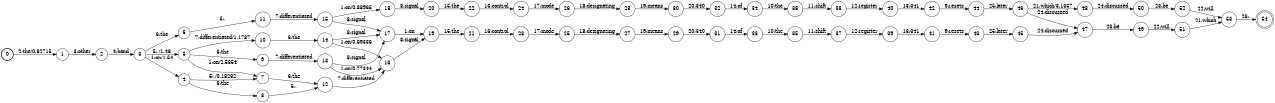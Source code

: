 digraph FST {
rankdir = LR;
size = "8.5,11";
label = "";
center = 1;
orientation = Portrait;
ranksep = "0.4";
nodesep = "0.25";
0 [label = "0", shape = circle, style = bold, fontsize = 14]
	0 -> 1 [label = "2:the/0.82715", fontsize = 14];
1 [label = "1", shape = circle, style = solid, fontsize = 14]
	1 -> 2 [label = "3:other", fontsize = 14];
2 [label = "2", shape = circle, style = solid, fontsize = 14]
	2 -> 3 [label = "4:hand", fontsize = 14];
3 [label = "3", shape = circle, style = solid, fontsize = 14]
	3 -> 4 [label = "1:on/1.54", fontsize = 14];
	3 -> 6 [label = "6:the", fontsize = 14];
	3 -> 5 [label = "5:,/1.46", fontsize = 14];
4 [label = "4", shape = circle, style = solid, fontsize = 14]
	4 -> 8 [label = "6:the", fontsize = 14];
	4 -> 7 [label = "5:,/0.18262", fontsize = 14];
5 [label = "5", shape = circle, style = solid, fontsize = 14]
	5 -> 7 [label = "1:on/2.5654", fontsize = 14];
	5 -> 9 [label = "6:the", fontsize = 14];
	5 -> 10 [label = "7:differentiated/1.1787", fontsize = 14];
6 [label = "6", shape = circle, style = solid, fontsize = 14]
	6 -> 11 [label = "5:,", fontsize = 14];
7 [label = "7", shape = circle, style = solid, fontsize = 14]
	7 -> 12 [label = "6:the", fontsize = 14];
8 [label = "8", shape = circle, style = solid, fontsize = 14]
	8 -> 12 [label = "5:,", fontsize = 14];
9 [label = "9", shape = circle, style = solid, fontsize = 14]
	9 -> 13 [label = "7:differentiated", fontsize = 14];
10 [label = "10", shape = circle, style = solid, fontsize = 14]
	10 -> 14 [label = "6:the", fontsize = 14];
11 [label = "11", shape = circle, style = solid, fontsize = 14]
	11 -> 15 [label = "7:differentiated", fontsize = 14];
12 [label = "12", shape = circle, style = solid, fontsize = 14]
	12 -> 16 [label = "7:differentiated", fontsize = 14];
13 [label = "13", shape = circle, style = solid, fontsize = 14]
	13 -> 16 [label = "1:on/0.77344", fontsize = 14];
	13 -> 17 [label = "8:signal", fontsize = 14];
14 [label = "14", shape = circle, style = solid, fontsize = 14]
	14 -> 16 [label = "1:on/0.69336", fontsize = 14];
	14 -> 17 [label = "8:signal", fontsize = 14];
15 [label = "15", shape = circle, style = solid, fontsize = 14]
	15 -> 18 [label = "1:on/0.88965", fontsize = 14];
	15 -> 17 [label = "8:signal", fontsize = 14];
16 [label = "16", shape = circle, style = solid, fontsize = 14]
	16 -> 19 [label = "8:signal", fontsize = 14];
17 [label = "17", shape = circle, style = solid, fontsize = 14]
	17 -> 19 [label = "1:on", fontsize = 14];
18 [label = "18", shape = circle, style = solid, fontsize = 14]
	18 -> 20 [label = "8:signal", fontsize = 14];
19 [label = "19", shape = circle, style = solid, fontsize = 14]
	19 -> 21 [label = "15:the", fontsize = 14];
20 [label = "20", shape = circle, style = solid, fontsize = 14]
	20 -> 22 [label = "15:the", fontsize = 14];
21 [label = "21", shape = circle, style = solid, fontsize = 14]
	21 -> 23 [label = "16:control", fontsize = 14];
22 [label = "22", shape = circle, style = solid, fontsize = 14]
	22 -> 24 [label = "16:control", fontsize = 14];
23 [label = "23", shape = circle, style = solid, fontsize = 14]
	23 -> 25 [label = "17:mode", fontsize = 14];
24 [label = "24", shape = circle, style = solid, fontsize = 14]
	24 -> 26 [label = "17:mode", fontsize = 14];
25 [label = "25", shape = circle, style = solid, fontsize = 14]
	25 -> 27 [label = "18:designating", fontsize = 14];
26 [label = "26", shape = circle, style = solid, fontsize = 14]
	26 -> 28 [label = "18:designating", fontsize = 14];
27 [label = "27", shape = circle, style = solid, fontsize = 14]
	27 -> 29 [label = "19:means", fontsize = 14];
28 [label = "28", shape = circle, style = solid, fontsize = 14]
	28 -> 30 [label = "19:means", fontsize = 14];
29 [label = "29", shape = circle, style = solid, fontsize = 14]
	29 -> 31 [label = "20:340", fontsize = 14];
30 [label = "30", shape = circle, style = solid, fontsize = 14]
	30 -> 32 [label = "20:340", fontsize = 14];
31 [label = "31", shape = circle, style = solid, fontsize = 14]
	31 -> 33 [label = "14:of", fontsize = 14];
32 [label = "32", shape = circle, style = solid, fontsize = 14]
	32 -> 34 [label = "14:of", fontsize = 14];
33 [label = "33", shape = circle, style = solid, fontsize = 14]
	33 -> 35 [label = "10:the", fontsize = 14];
34 [label = "34", shape = circle, style = solid, fontsize = 14]
	34 -> 36 [label = "10:the", fontsize = 14];
35 [label = "35", shape = circle, style = solid, fontsize = 14]
	35 -> 37 [label = "11:shift", fontsize = 14];
36 [label = "36", shape = circle, style = solid, fontsize = 14]
	36 -> 38 [label = "11:shift", fontsize = 14];
37 [label = "37", shape = circle, style = solid, fontsize = 14]
	37 -> 39 [label = "12:register", fontsize = 14];
38 [label = "38", shape = circle, style = solid, fontsize = 14]
	38 -> 40 [label = "12:register", fontsize = 14];
39 [label = "39", shape = circle, style = solid, fontsize = 14]
	39 -> 41 [label = "13:341", fontsize = 14];
40 [label = "40", shape = circle, style = solid, fontsize = 14]
	40 -> 42 [label = "13:341", fontsize = 14];
41 [label = "41", shape = circle, style = solid, fontsize = 14]
	41 -> 43 [label = "9:resets", fontsize = 14];
42 [label = "42", shape = circle, style = solid, fontsize = 14]
	42 -> 44 [label = "9:resets", fontsize = 14];
43 [label = "43", shape = circle, style = solid, fontsize = 14]
	43 -> 45 [label = "25:later", fontsize = 14];
44 [label = "44", shape = circle, style = solid, fontsize = 14]
	44 -> 46 [label = "25:later", fontsize = 14];
45 [label = "45", shape = circle, style = solid, fontsize = 14]
	45 -> 47 [label = "24:discussed", fontsize = 14];
46 [label = "46", shape = circle, style = solid, fontsize = 14]
	46 -> 48 [label = "21:which/3.1357", fontsize = 14];
	46 -> 47 [label = "24:discussed", fontsize = 14];
47 [label = "47", shape = circle, style = solid, fontsize = 14]
	47 -> 49 [label = "23:be", fontsize = 14];
48 [label = "48", shape = circle, style = solid, fontsize = 14]
	48 -> 50 [label = "24:discussed", fontsize = 14];
49 [label = "49", shape = circle, style = solid, fontsize = 14]
	49 -> 51 [label = "22:will", fontsize = 14];
50 [label = "50", shape = circle, style = solid, fontsize = 14]
	50 -> 52 [label = "23:be", fontsize = 14];
51 [label = "51", shape = circle, style = solid, fontsize = 14]
	51 -> 53 [label = "21:which", fontsize = 14];
52 [label = "52", shape = circle, style = solid, fontsize = 14]
	52 -> 53 [label = "22:will", fontsize = 14];
53 [label = "53", shape = circle, style = solid, fontsize = 14]
	53 -> 54 [label = "26:.", fontsize = 14];
54 [label = "54", shape = doublecircle, style = solid, fontsize = 14]
}
